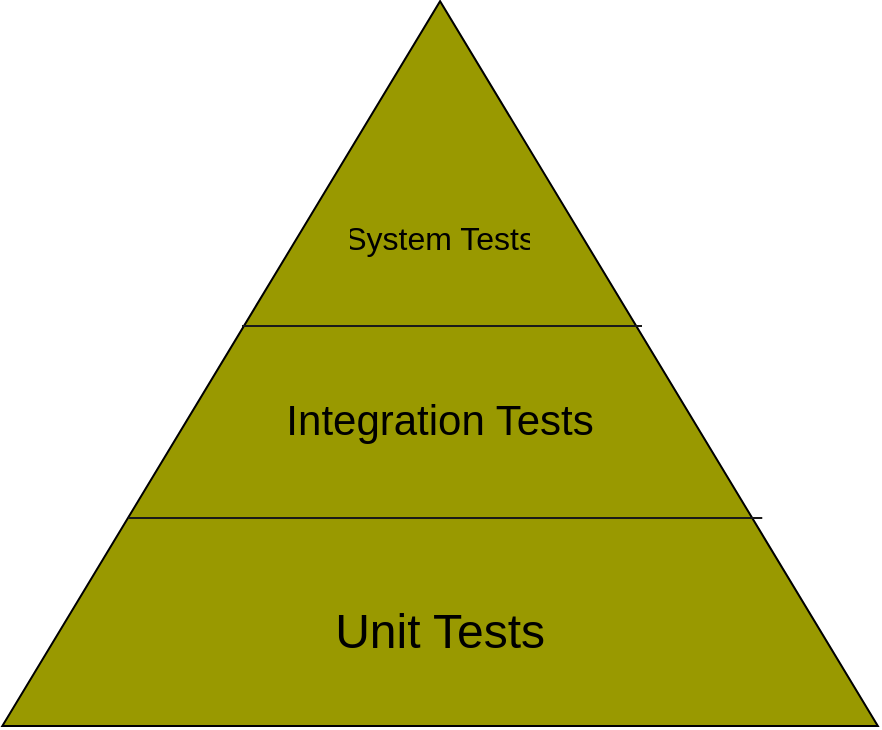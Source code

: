 <mxfile version="14.6.13" type="device"><diagram id="7OB84gxMLwWWj9b8D5Gx" name="Page-1"><mxGraphModel dx="1348" dy="823" grid="1" gridSize="10" guides="1" tooltips="1" connect="1" arrows="1" fold="1" page="1" pageScale="1" pageWidth="1100" pageHeight="850" math="0" shadow="0"><root><mxCell id="0"/><mxCell id="1" parent="0"/><mxCell id="VCr10Qnyq9wXeunUirNT-1" value="" style="triangle;whiteSpace=wrap;html=1;rotation=-90;fillColor=#999900;" vertex="1" parent="1"><mxGeometry x="277.83" y="159.92" width="362.42" height="437.76" as="geometry"/></mxCell><mxCell id="VCr10Qnyq9wXeunUirNT-2" value="" style="endArrow=none;html=1;strokeColor=#1A1A1A;" edge="1" parent="1"><mxGeometry width="50" height="50" relative="1" as="geometry"><mxPoint x="360" y="360" as="sourcePoint"/><mxPoint x="560" y="360" as="targetPoint"/></mxGeometry></mxCell><mxCell id="VCr10Qnyq9wXeunUirNT-3" value="" style="endArrow=none;html=1;strokeColor=#1A1A1A;exitX=0.287;exitY=0.144;exitDx=0;exitDy=0;exitPerimeter=0;entryX=0.287;entryY=0.868;entryDx=0;entryDy=0;entryPerimeter=0;" edge="1" parent="1" source="VCr10Qnyq9wXeunUirNT-1" target="VCr10Qnyq9wXeunUirNT-1"><mxGeometry width="50" height="50" relative="1" as="geometry"><mxPoint x="289.51" y="459.999" as="sourcePoint"/><mxPoint x="628.57" y="462.07" as="targetPoint"/></mxGeometry></mxCell><mxCell id="VCr10Qnyq9wXeunUirNT-4" value="System Tests" style="text;strokeColor=none;fillColor=none;align=center;verticalAlign=middle;spacingLeft=4;spacingRight=4;overflow=hidden;rotatable=0;points=[[0,0.5],[1,0.5]];portConstraint=eastwest;fontSize=16;" vertex="1" parent="1"><mxGeometry x="409.04" y="300" width="100" height="30" as="geometry"/></mxCell><mxCell id="VCr10Qnyq9wXeunUirNT-5" value="Integration Tests" style="text;strokeColor=none;fillColor=none;align=center;verticalAlign=middle;spacingLeft=4;spacingRight=4;overflow=hidden;rotatable=0;points=[[0,0.5],[1,0.5]];portConstraint=eastwest;fontSize=21;" vertex="1" parent="1"><mxGeometry x="369.04" y="385" width="180" height="40" as="geometry"/></mxCell><mxCell id="VCr10Qnyq9wXeunUirNT-6" value="Unit Tests" style="text;strokeColor=none;fillColor=none;align=center;verticalAlign=middle;spacingLeft=4;spacingRight=4;overflow=hidden;rotatable=0;points=[[0,0.5],[1,0.5]];portConstraint=eastwest;fontSize=24;" vertex="1" parent="1"><mxGeometry x="399.04" y="490" width="120" height="40" as="geometry"/></mxCell></root></mxGraphModel></diagram></mxfile>